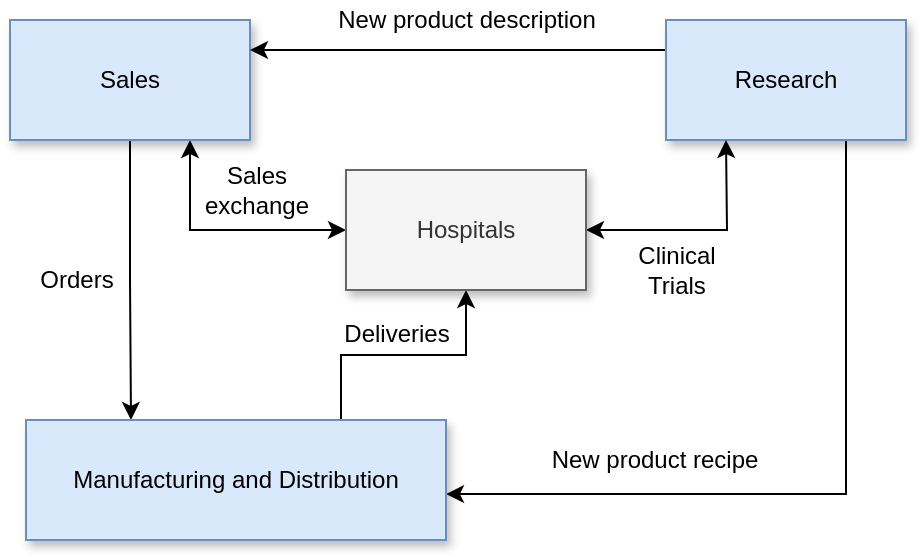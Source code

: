 <mxfile version="20.3.0" type="device" pages="3"><diagram id="suQpp1NyaX_zTb47WVW7" name="existing-business-flow"><mxGraphModel dx="1106" dy="773" grid="1" gridSize="10" guides="1" tooltips="1" connect="1" arrows="1" fold="1" page="1" pageScale="1" pageWidth="827" pageHeight="1169" math="0" shadow="0"><root><mxCell id="0"/><mxCell id="1" parent="0"/><mxCell id="P3XIqAjtFHoF-9Yc_gl0-16" style="edgeStyle=orthogonalEdgeStyle;rounded=0;orthogonalLoop=1;jettySize=auto;html=1;entryX=0.25;entryY=0;entryDx=0;entryDy=0;" parent="1" source="P3XIqAjtFHoF-9Yc_gl0-17" target="P3XIqAjtFHoF-9Yc_gl0-21" edge="1"><mxGeometry relative="1" as="geometry"/></mxCell><mxCell id="P3XIqAjtFHoF-9Yc_gl0-28" style="edgeStyle=orthogonalEdgeStyle;rounded=0;orthogonalLoop=1;jettySize=auto;html=1;exitX=0.75;exitY=1;exitDx=0;exitDy=0;entryX=0;entryY=0.5;entryDx=0;entryDy=0;startArrow=classic;startFill=1;" parent="1" source="P3XIqAjtFHoF-9Yc_gl0-17" target="P3XIqAjtFHoF-9Yc_gl0-23" edge="1"><mxGeometry relative="1" as="geometry"/></mxCell><mxCell id="P3XIqAjtFHoF-9Yc_gl0-17" value="Sales" style="rounded=0;whiteSpace=wrap;html=1;fillColor=#dae8fc;strokeColor=#6c8ebf;shadow=1;" parent="1" vertex="1"><mxGeometry x="170" y="370" width="120" height="60" as="geometry"/></mxCell><mxCell id="P3XIqAjtFHoF-9Yc_gl0-18" style="edgeStyle=orthogonalEdgeStyle;rounded=0;orthogonalLoop=1;jettySize=auto;html=1;exitX=0.75;exitY=1;exitDx=0;exitDy=0;entryX=1;entryY=0.617;entryDx=0;entryDy=0;entryPerimeter=0;" parent="1" source="P3XIqAjtFHoF-9Yc_gl0-20" target="P3XIqAjtFHoF-9Yc_gl0-21" edge="1"><mxGeometry relative="1" as="geometry"/></mxCell><mxCell id="P3XIqAjtFHoF-9Yc_gl0-19" style="edgeStyle=orthogonalEdgeStyle;rounded=0;orthogonalLoop=1;jettySize=auto;html=1;exitX=0;exitY=0.25;exitDx=0;exitDy=0;entryX=1;entryY=0.25;entryDx=0;entryDy=0;" parent="1" source="P3XIqAjtFHoF-9Yc_gl0-20" target="P3XIqAjtFHoF-9Yc_gl0-17" edge="1"><mxGeometry relative="1" as="geometry"/></mxCell><mxCell id="P3XIqAjtFHoF-9Yc_gl0-20" value="Research" style="whiteSpace=wrap;html=1;fillColor=#dae8fc;strokeColor=#6c8ebf;shadow=1;" parent="1" vertex="1"><mxGeometry x="498" y="370" width="120" height="60" as="geometry"/></mxCell><mxCell id="P3XIqAjtFHoF-9Yc_gl0-29" style="edgeStyle=orthogonalEdgeStyle;rounded=0;orthogonalLoop=1;jettySize=auto;html=1;exitX=0.75;exitY=0;exitDx=0;exitDy=0;startArrow=none;startFill=0;" parent="1" source="P3XIqAjtFHoF-9Yc_gl0-21" target="P3XIqAjtFHoF-9Yc_gl0-23" edge="1"><mxGeometry relative="1" as="geometry"/></mxCell><mxCell id="P3XIqAjtFHoF-9Yc_gl0-21" value="Manufacturing and Distribution" style="whiteSpace=wrap;html=1;fillColor=#dae8fc;strokeColor=#6c8ebf;shadow=1;" parent="1" vertex="1"><mxGeometry x="178" y="570" width="210" height="60" as="geometry"/></mxCell><mxCell id="P3XIqAjtFHoF-9Yc_gl0-22" style="edgeStyle=orthogonalEdgeStyle;rounded=0;orthogonalLoop=1;jettySize=auto;html=1;startArrow=classic;startFill=1;" parent="1" source="P3XIqAjtFHoF-9Yc_gl0-23" edge="1"><mxGeometry relative="1" as="geometry"><mxPoint x="528" y="430" as="targetPoint"/></mxGeometry></mxCell><mxCell id="P3XIqAjtFHoF-9Yc_gl0-23" value="Hospitals" style="whiteSpace=wrap;html=1;fillColor=#f5f5f5;strokeColor=#666666;fontColor=#333333;shadow=1;" parent="1" vertex="1"><mxGeometry x="338" y="445" width="120" height="60" as="geometry"/></mxCell><mxCell id="P3XIqAjtFHoF-9Yc_gl0-24" value="Orders" style="text;html=1;align=center;verticalAlign=middle;resizable=0;points=[];autosize=1;strokeColor=none;" parent="1" vertex="1"><mxGeometry x="178" y="490" width="50" height="20" as="geometry"/></mxCell><mxCell id="P3XIqAjtFHoF-9Yc_gl0-25" value="New product recipe" style="text;html=1;align=center;verticalAlign=middle;resizable=0;points=[];autosize=1;strokeColor=none;" parent="1" vertex="1"><mxGeometry x="432" y="580" width="120" height="20" as="geometry"/></mxCell><mxCell id="P3XIqAjtFHoF-9Yc_gl0-26" value="New product description" style="text;html=1;align=center;verticalAlign=middle;resizable=0;points=[];autosize=1;strokeColor=none;" parent="1" vertex="1"><mxGeometry x="328" y="360" width="140" height="20" as="geometry"/></mxCell><mxCell id="P3XIqAjtFHoF-9Yc_gl0-27" value="Clinical&lt;br&gt;Trials" style="text;html=1;align=center;verticalAlign=middle;resizable=0;points=[];autosize=1;strokeColor=none;" parent="1" vertex="1"><mxGeometry x="478" y="480" width="50" height="30" as="geometry"/></mxCell><mxCell id="P3XIqAjtFHoF-9Yc_gl0-30" value="Deliveries" style="text;html=1;align=center;verticalAlign=middle;resizable=0;points=[];autosize=1;strokeColor=none;" parent="1" vertex="1"><mxGeometry x="328" y="517" width="70" height="20" as="geometry"/></mxCell><mxCell id="P3XIqAjtFHoF-9Yc_gl0-31" value="Sales&lt;br&gt;exchange" style="text;html=1;align=center;verticalAlign=middle;resizable=0;points=[];autosize=1;strokeColor=none;" parent="1" vertex="1"><mxGeometry x="258" y="440" width="70" height="30" as="geometry"/></mxCell></root></mxGraphModel></diagram><diagram id="Wf0IVIaQwe-nAOgTDeOM" name="new-business-flow"><mxGraphModel dx="1106" dy="773" grid="1" gridSize="10" guides="1" tooltips="1" connect="1" arrows="1" fold="1" page="1" pageScale="1" pageWidth="827" pageHeight="1169" math="0" shadow="0"><root><mxCell id="KYhT4M7GyP0XifdxCixS-0"/><mxCell id="KYhT4M7GyP0XifdxCixS-1" parent="KYhT4M7GyP0XifdxCixS-0"/><mxCell id="KYhT4M7GyP0XifdxCixS-2" value="Hospital" style="rounded=0;whiteSpace=wrap;html=1;fillColor=#f5f5f5;strokeColor=#666666;fontColor=#333333;verticalAlign=top;shadow=1;" parent="KYhT4M7GyP0XifdxCixS-1" vertex="1"><mxGeometry x="290" y="150" width="236" height="100" as="geometry"/></mxCell><mxCell id="PdPfP4IrL3Xe7F5ML8pL-34" style="edgeStyle=orthogonalEdgeStyle;rounded=0;orthogonalLoop=1;jettySize=auto;html=1;exitX=0.75;exitY=1;exitDx=0;exitDy=0;entryX=0.75;entryY=0;entryDx=0;entryDy=0;startArrow=none;startFill=0;" parent="KYhT4M7GyP0XifdxCixS-1" source="KYhT4M7GyP0XifdxCixS-3" target="PdPfP4IrL3Xe7F5ML8pL-32" edge="1"><mxGeometry relative="1" as="geometry"/></mxCell><mxCell id="KYhT4M7GyP0XifdxCixS-3" value="Doctors" style="whiteSpace=wrap;html=1;fillColor=#fff2cc;strokeColor=#d6b656;" parent="KYhT4M7GyP0XifdxCixS-1" vertex="1"><mxGeometry x="363" y="190" width="90" height="50" as="geometry"/></mxCell><mxCell id="PdPfP4IrL3Xe7F5ML8pL-0" style="edgeStyle=orthogonalEdgeStyle;rounded=0;orthogonalLoop=1;jettySize=auto;html=1;exitX=0.5;exitY=1;exitDx=0;exitDy=0;entryX=0.5;entryY=0;entryDx=0;entryDy=0;" parent="KYhT4M7GyP0XifdxCixS-1" source="KYhT4M7GyP0XifdxCixS-3" target="PdPfP4IrL3Xe7F5ML8pL-32" edge="1"><mxGeometry relative="1" as="geometry"><mxPoint x="408" y="310" as="targetPoint"/></mxGeometry></mxCell><mxCell id="PdPfP4IrL3Xe7F5ML8pL-1" style="edgeStyle=orthogonalEdgeStyle;rounded=0;orthogonalLoop=1;jettySize=auto;html=1;exitX=0.5;exitY=0;exitDx=0;exitDy=0;entryX=0;entryY=0.5;entryDx=0;entryDy=0;startArrow=classic;startFill=1;" parent="KYhT4M7GyP0XifdxCixS-1" source="PdPfP4IrL3Xe7F5ML8pL-2" target="KYhT4M7GyP0XifdxCixS-2" edge="1"><mxGeometry relative="1" as="geometry"><mxPoint x="338" y="475" as="targetPoint"/></mxGeometry></mxCell><mxCell id="PdPfP4IrL3Xe7F5ML8pL-2" value="Sales" style="rounded=0;whiteSpace=wrap;html=1;fillColor=#dae8fc;strokeColor=#6c8ebf;shadow=1;" parent="KYhT4M7GyP0XifdxCixS-1" vertex="1"><mxGeometry x="130" y="230" width="120" height="60" as="geometry"/></mxCell><mxCell id="PdPfP4IrL3Xe7F5ML8pL-3" style="edgeStyle=orthogonalEdgeStyle;rounded=0;orthogonalLoop=1;jettySize=auto;html=1;exitX=0.75;exitY=1;exitDx=0;exitDy=0;entryX=1;entryY=0.617;entryDx=0;entryDy=0;entryPerimeter=0;" parent="KYhT4M7GyP0XifdxCixS-1" source="PdPfP4IrL3Xe7F5ML8pL-5" target="PdPfP4IrL3Xe7F5ML8pL-7" edge="1"><mxGeometry relative="1" as="geometry"/></mxCell><mxCell id="PdPfP4IrL3Xe7F5ML8pL-4" style="edgeStyle=orthogonalEdgeStyle;rounded=0;orthogonalLoop=1;jettySize=auto;html=1;exitX=0;exitY=0.5;exitDx=0;exitDy=0;" parent="KYhT4M7GyP0XifdxCixS-1" source="PdPfP4IrL3Xe7F5ML8pL-5" edge="1"><mxGeometry relative="1" as="geometry"><mxPoint x="490" y="330" as="targetPoint"/></mxGeometry></mxCell><mxCell id="PdPfP4IrL3Xe7F5ML8pL-40" style="edgeStyle=orthogonalEdgeStyle;rounded=0;orthogonalLoop=1;jettySize=auto;html=1;exitX=0.25;exitY=1;exitDx=0;exitDy=0;entryX=1;entryY=0.25;entryDx=0;entryDy=0;startArrow=classic;startFill=1;" parent="KYhT4M7GyP0XifdxCixS-1" source="PdPfP4IrL3Xe7F5ML8pL-5" target="PdPfP4IrL3Xe7F5ML8pL-36" edge="1"><mxGeometry relative="1" as="geometry"/></mxCell><mxCell id="PdPfP4IrL3Xe7F5ML8pL-5" value="Research" style="whiteSpace=wrap;html=1;fillColor=#dae8fc;strokeColor=#6c8ebf;shadow=1;" parent="KYhT4M7GyP0XifdxCixS-1" vertex="1"><mxGeometry x="582" y="300" width="120" height="60" as="geometry"/></mxCell><mxCell id="PdPfP4IrL3Xe7F5ML8pL-6" style="edgeStyle=orthogonalEdgeStyle;rounded=0;orthogonalLoop=1;jettySize=auto;html=1;exitX=0;exitY=0.5;exitDx=0;exitDy=0;startArrow=none;startFill=0;entryX=0.5;entryY=0;entryDx=0;entryDy=0;" parent="KYhT4M7GyP0XifdxCixS-1" source="PdPfP4IrL3Xe7F5ML8pL-7" target="KYhT4M7GyP0XifdxCixS-2" edge="1"><mxGeometry relative="1" as="geometry"><mxPoint x="398" y="505" as="targetPoint"/><Array as="points"><mxPoint x="90" y="550"/><mxPoint x="90" y="100"/><mxPoint x="408" y="100"/></Array></mxGeometry></mxCell><mxCell id="PdPfP4IrL3Xe7F5ML8pL-7" value="Manufacturing and Distribution" style="whiteSpace=wrap;html=1;fillColor=#dae8fc;strokeColor=#6c8ebf;shadow=1;" parent="KYhT4M7GyP0XifdxCixS-1" vertex="1"><mxGeometry x="303" y="520" width="210" height="60" as="geometry"/></mxCell><mxCell id="PdPfP4IrL3Xe7F5ML8pL-8" style="edgeStyle=orthogonalEdgeStyle;rounded=0;orthogonalLoop=1;jettySize=auto;html=1;startArrow=classic;startFill=1;exitX=1;exitY=0.5;exitDx=0;exitDy=0;" parent="KYhT4M7GyP0XifdxCixS-1" source="KYhT4M7GyP0XifdxCixS-2" target="PdPfP4IrL3Xe7F5ML8pL-5" edge="1"><mxGeometry relative="1" as="geometry"><mxPoint x="528" y="430" as="targetPoint"/><mxPoint x="458" y="475" as="sourcePoint"/></mxGeometry></mxCell><mxCell id="PdPfP4IrL3Xe7F5ML8pL-10" value="Orders" style="text;html=1;align=center;verticalAlign=middle;resizable=0;points=[];autosize=1;strokeColor=none;" parent="KYhT4M7GyP0XifdxCixS-1" vertex="1"><mxGeometry x="374" y="270" width="50" height="20" as="geometry"/></mxCell><mxCell id="PdPfP4IrL3Xe7F5ML8pL-11" value="&amp;nbsp;Recipe choices" style="text;html=1;align=center;verticalAlign=middle;resizable=0;points=[];autosize=1;strokeColor=none;" parent="KYhT4M7GyP0XifdxCixS-1" vertex="1"><mxGeometry x="502" y="390" width="100" height="20" as="geometry"/></mxCell><mxCell id="PdPfP4IrL3Xe7F5ML8pL-12" value="Treatment&lt;br&gt;Information" style="text;html=1;align=center;verticalAlign=middle;resizable=0;points=[];autosize=1;strokeColor=none;" parent="KYhT4M7GyP0XifdxCixS-1" vertex="1"><mxGeometry x="290" y="260" width="80" height="30" as="geometry"/></mxCell><mxCell id="PdPfP4IrL3Xe7F5ML8pL-13" value="Clinical&lt;br&gt;Trials" style="text;html=1;align=center;verticalAlign=middle;resizable=0;points=[];autosize=1;strokeColor=none;" parent="KYhT4M7GyP0XifdxCixS-1" vertex="1"><mxGeometry x="582" y="210" width="50" height="30" as="geometry"/></mxCell><mxCell id="PdPfP4IrL3Xe7F5ML8pL-14" value="Deliveries" style="text;html=1;align=center;verticalAlign=middle;resizable=0;points=[];autosize=1;strokeColor=none;" parent="KYhT4M7GyP0XifdxCixS-1" vertex="1"><mxGeometry x="320" y="100" width="70" height="20" as="geometry"/></mxCell><mxCell id="PdPfP4IrL3Xe7F5ML8pL-15" value="Education and&lt;br&gt;Advocacy" style="text;html=1;align=center;verticalAlign=middle;resizable=0;points=[];autosize=1;strokeColor=none;" parent="KYhT4M7GyP0XifdxCixS-1" vertex="1"><mxGeometry x="199" y="160" width="90" height="30" as="geometry"/></mxCell><mxCell id="PdPfP4IrL3Xe7F5ML8pL-33" style="edgeStyle=orthogonalEdgeStyle;rounded=0;orthogonalLoop=1;jettySize=auto;html=1;entryX=0.25;entryY=1;entryDx=0;entryDy=0;startArrow=none;startFill=0;exitX=0.25;exitY=0;exitDx=0;exitDy=0;" parent="KYhT4M7GyP0XifdxCixS-1" source="PdPfP4IrL3Xe7F5ML8pL-32" target="KYhT4M7GyP0XifdxCixS-3" edge="1"><mxGeometry relative="1" as="geometry"/></mxCell><mxCell id="PdPfP4IrL3Xe7F5ML8pL-39" style="edgeStyle=orthogonalEdgeStyle;rounded=0;orthogonalLoop=1;jettySize=auto;html=1;exitX=0.5;exitY=1;exitDx=0;exitDy=0;entryX=0.5;entryY=0;entryDx=0;entryDy=0;startArrow=classic;startFill=1;" parent="KYhT4M7GyP0XifdxCixS-1" source="PdPfP4IrL3Xe7F5ML8pL-32" target="PdPfP4IrL3Xe7F5ML8pL-36" edge="1"><mxGeometry relative="1" as="geometry"/></mxCell><mxCell id="PdPfP4IrL3Xe7F5ML8pL-32" value="Patient Treatment" style="whiteSpace=wrap;html=1;fillColor=#e1d5e7;strokeColor=#9673a6;shadow=1;" parent="KYhT4M7GyP0XifdxCixS-1" vertex="1"><mxGeometry x="329" y="300" width="158" height="60" as="geometry"/></mxCell><mxCell id="PdPfP4IrL3Xe7F5ML8pL-35" value="Measurements" style="text;html=1;align=center;verticalAlign=middle;resizable=0;points=[];autosize=1;strokeColor=none;" parent="KYhT4M7GyP0XifdxCixS-1" vertex="1"><mxGeometry x="452" y="265" width="90" height="20" as="geometry"/></mxCell><mxCell id="PdPfP4IrL3Xe7F5ML8pL-37" style="edgeStyle=orthogonalEdgeStyle;rounded=0;orthogonalLoop=1;jettySize=auto;html=1;entryX=0.5;entryY=1;entryDx=0;entryDy=0;startArrow=none;startFill=0;" parent="KYhT4M7GyP0XifdxCixS-1" source="PdPfP4IrL3Xe7F5ML8pL-36" target="PdPfP4IrL3Xe7F5ML8pL-2" edge="1"><mxGeometry relative="1" as="geometry"/></mxCell><mxCell id="PdPfP4IrL3Xe7F5ML8pL-38" style="edgeStyle=orthogonalEdgeStyle;rounded=0;orthogonalLoop=1;jettySize=auto;html=1;entryX=0.5;entryY=1;entryDx=0;entryDy=0;startArrow=none;startFill=0;exitX=1;exitY=0.75;exitDx=0;exitDy=0;" parent="KYhT4M7GyP0XifdxCixS-1" source="PdPfP4IrL3Xe7F5ML8pL-36" target="PdPfP4IrL3Xe7F5ML8pL-5" edge="1"><mxGeometry relative="1" as="geometry"/></mxCell><mxCell id="PdPfP4IrL3Xe7F5ML8pL-41" style="edgeStyle=orthogonalEdgeStyle;rounded=0;orthogonalLoop=1;jettySize=auto;html=1;startArrow=none;startFill=0;" parent="KYhT4M7GyP0XifdxCixS-1" source="PdPfP4IrL3Xe7F5ML8pL-36" target="PdPfP4IrL3Xe7F5ML8pL-7" edge="1"><mxGeometry relative="1" as="geometry"/></mxCell><mxCell id="PdPfP4IrL3Xe7F5ML8pL-36" value="Shared Knowledge" style="whiteSpace=wrap;html=1;fillColor=#e1d5e7;strokeColor=#9673a6;shadow=1;" parent="KYhT4M7GyP0XifdxCixS-1" vertex="1"><mxGeometry x="329" y="400" width="158" height="60" as="geometry"/></mxCell><mxCell id="PdPfP4IrL3Xe7F5ML8pL-42" value="Orders" style="text;html=1;align=center;verticalAlign=middle;resizable=0;points=[];autosize=1;strokeColor=none;" parent="KYhT4M7GyP0XifdxCixS-1" vertex="1"><mxGeometry x="415" y="480" width="50" height="20" as="geometry"/></mxCell><mxCell id="PdPfP4IrL3Xe7F5ML8pL-43" value="Measurements" style="text;html=1;align=center;verticalAlign=middle;resizable=0;points=[];autosize=1;strokeColor=none;" parent="KYhT4M7GyP0XifdxCixS-1" vertex="1"><mxGeometry x="525" y="450" width="90" height="20" as="geometry"/></mxCell><mxCell id="PdPfP4IrL3Xe7F5ML8pL-44" value="Product Information&lt;br&gt;and&lt;br&gt;Sales results" style="text;html=1;align=center;verticalAlign=middle;resizable=0;points=[];autosize=1;strokeColor=none;" parent="KYhT4M7GyP0XifdxCixS-1" vertex="1"><mxGeometry x="192" y="375" width="120" height="50" as="geometry"/></mxCell><mxCell id="hRrtY0FbC90MHwH2ZKKY-0" value="Treatment&lt;br&gt;Information" style="text;html=1;align=center;verticalAlign=middle;resizable=0;points=[];autosize=1;strokeColor=none;" parent="KYhT4M7GyP0XifdxCixS-1" vertex="1"><mxGeometry x="500" y="300" width="80" height="30" as="geometry"/></mxCell></root></mxGraphModel></diagram><diagram id="BLJhXTUBH7IGwTq-7cBH" name="layers-of-operation"><mxGraphModel dx="1106" dy="773" grid="1" gridSize="10" guides="1" tooltips="1" connect="1" arrows="1" fold="1" page="1" pageScale="1" pageWidth="827" pageHeight="1169" math="0" shadow="0"><root><mxCell id="fB7EpDe15xx3F6ZJHyIB-0"/><mxCell id="fB7EpDe15xx3F6ZJHyIB-1" parent="fB7EpDe15xx3F6ZJHyIB-0"/><mxCell id="fB7EpDe15xx3F6ZJHyIB-2" value="Resources" style="rounded=0;whiteSpace=wrap;html=1;shadow=1;fillColor=#f5f5f5;strokeColor=#666666;fontColor=#333333;" parent="fB7EpDe15xx3F6ZJHyIB-1" vertex="1"><mxGeometry x="260" y="380" width="310" height="60" as="geometry"/></mxCell><mxCell id="fB7EpDe15xx3F6ZJHyIB-3" value="Information&lt;br&gt;Supply Chains" style="rounded=0;whiteSpace=wrap;html=1;shadow=1;fillColor=#f5f5f5;strokeColor=#666666;fontColor=#333333;" parent="fB7EpDe15xx3F6ZJHyIB-1" vertex="1"><mxGeometry x="260" y="310" width="150" height="60" as="geometry"/></mxCell><mxCell id="fB7EpDe15xx3F6ZJHyIB-4" value="Business Processes&lt;br&gt;(IT Systems)" style="rounded=0;whiteSpace=wrap;html=1;shadow=1;fillColor=#f5f5f5;strokeColor=#666666;fontColor=#333333;" parent="fB7EpDe15xx3F6ZJHyIB-1" vertex="1"><mxGeometry x="420" y="310" width="150" height="60" as="geometry"/></mxCell><mxCell id="fB7EpDe15xx3F6ZJHyIB-5" value="People" style="rounded=0;whiteSpace=wrap;html=1;shadow=1;fillColor=#f5f5f5;strokeColor=#666666;fontColor=#333333;" parent="fB7EpDe15xx3F6ZJHyIB-1" vertex="1"><mxGeometry x="259" y="240" width="310" height="60" as="geometry"/></mxCell></root></mxGraphModel></diagram></mxfile>